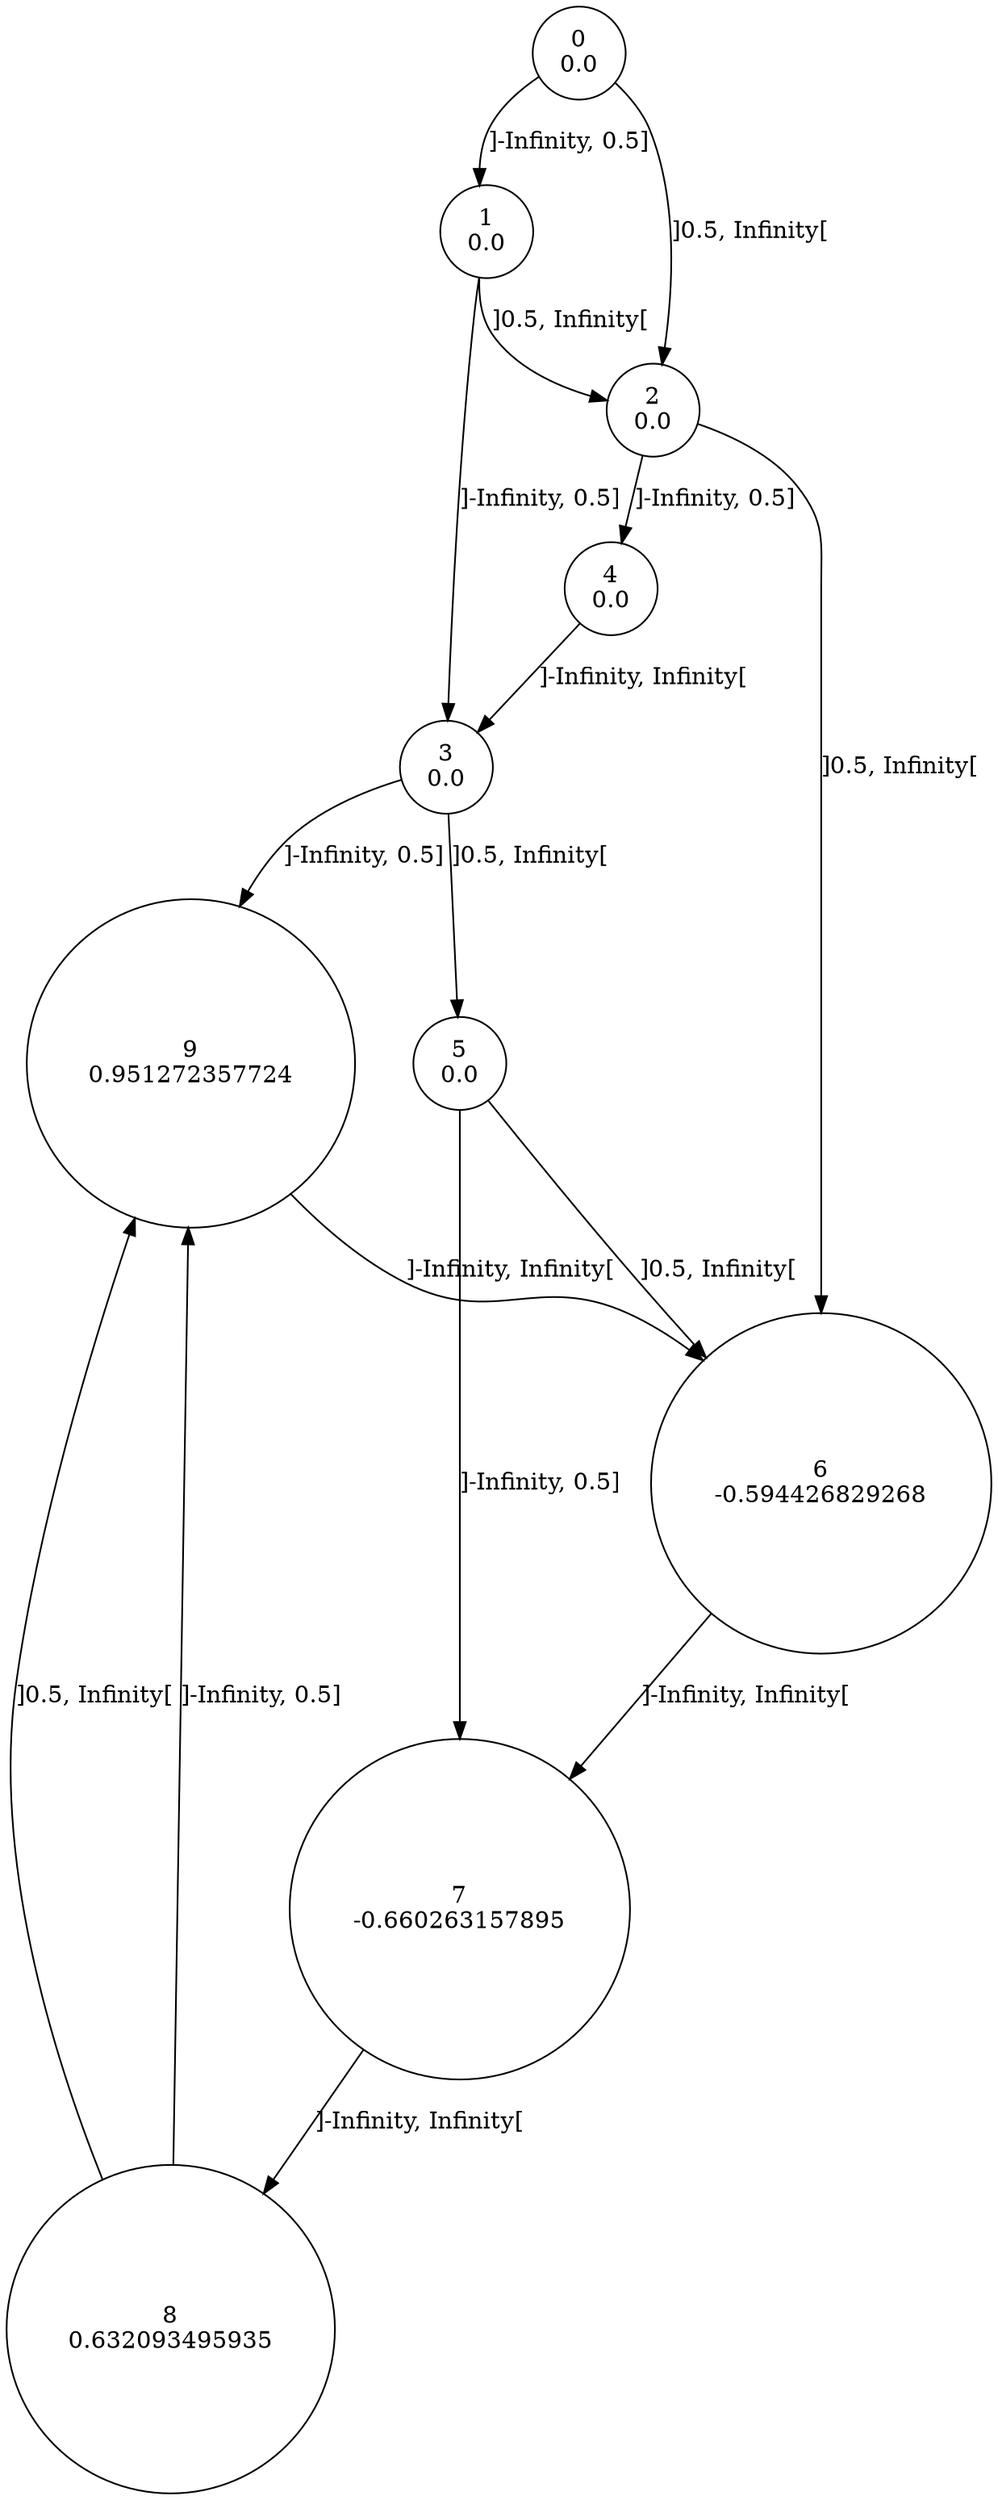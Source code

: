 digraph a {
0 [shape=circle, label="0\n0.0"];
	0 -> 1 [label="]-Infinity, 0.5]"];
	0 -> 2 [label="]0.5, Infinity["];
1 [shape=circle, label="1\n0.0"];
	1 -> 3 [label="]-Infinity, 0.5]"];
	1 -> 2 [label="]0.5, Infinity["];
2 [shape=circle, label="2\n0.0"];
	2 -> 4 [label="]-Infinity, 0.5]"];
	2 -> 6 [label="]0.5, Infinity["];
3 [shape=circle, label="3\n0.0"];
	3 -> 9 [label="]-Infinity, 0.5]"];
	3 -> 5 [label="]0.5, Infinity["];
4 [shape=circle, label="4\n0.0"];
	4 -> 3 [label="]-Infinity, Infinity["];
5 [shape=circle, label="5\n0.0"];
	5 -> 7 [label="]-Infinity, 0.5]"];
	5 -> 6 [label="]0.5, Infinity["];
6 [shape=circle, label="6\n-0.594426829268"];
	6 -> 7 [label="]-Infinity, Infinity["];
7 [shape=circle, label="7\n-0.660263157895"];
	7 -> 8 [label="]-Infinity, Infinity["];
8 [shape=circle, label="8\n0.632093495935"];
	8 -> 9 [label="]-Infinity, 0.5]"];
	8 -> 9 [label="]0.5, Infinity["];
9 [shape=circle, label="9\n0.951272357724"];
	9 -> 6 [label="]-Infinity, Infinity["];
}